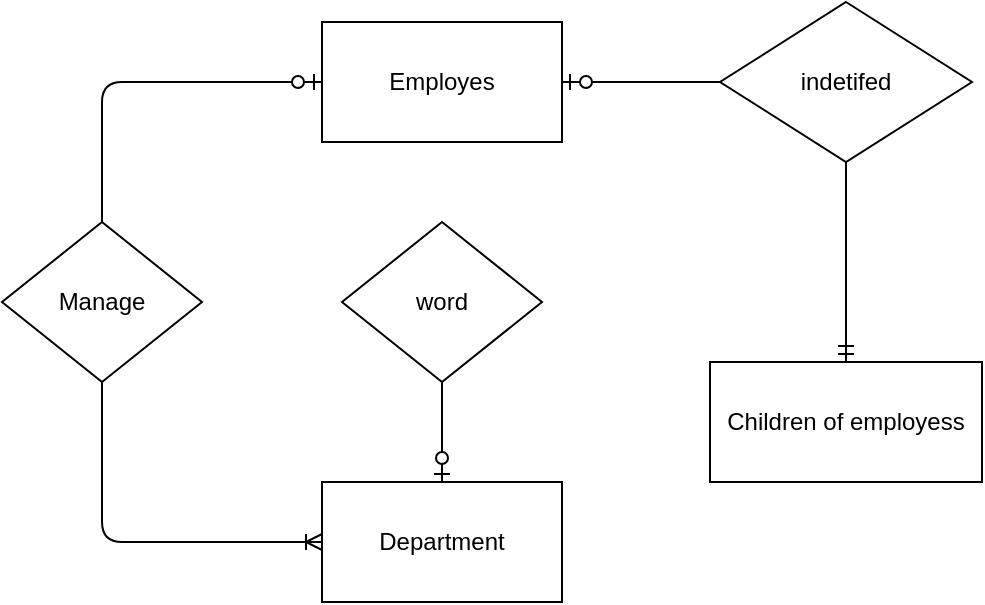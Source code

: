 <mxfile version="13.6.2" type="github">
  <diagram id="UPlQlio4LVPg-1_dmnSI" name="Page-1">
    <mxGraphModel dx="868" dy="450" grid="1" gridSize="10" guides="1" tooltips="1" connect="1" arrows="1" fold="1" page="1" pageScale="1" pageWidth="827" pageHeight="1169" math="0" shadow="0">
      <root>
        <mxCell id="0" />
        <mxCell id="1" parent="0" />
        <mxCell id="NcdYpFQO05-6d9zoSWJj-1" value="Employes" style="rounded=0;whiteSpace=wrap;html=1;" vertex="1" parent="1">
          <mxGeometry x="200" y="70" width="120" height="60" as="geometry" />
        </mxCell>
        <mxCell id="NcdYpFQO05-6d9zoSWJj-2" value="Department" style="rounded=0;whiteSpace=wrap;html=1;" vertex="1" parent="1">
          <mxGeometry x="200" y="300" width="120" height="60" as="geometry" />
        </mxCell>
        <mxCell id="NcdYpFQO05-6d9zoSWJj-3" value="Children of employess" style="rounded=0;whiteSpace=wrap;html=1;" vertex="1" parent="1">
          <mxGeometry x="394" y="240" width="136" height="60" as="geometry" />
        </mxCell>
        <mxCell id="NcdYpFQO05-6d9zoSWJj-4" value="indetifed" style="rhombus;whiteSpace=wrap;html=1;" vertex="1" parent="1">
          <mxGeometry x="399" y="60" width="126" height="80" as="geometry" />
        </mxCell>
        <mxCell id="NcdYpFQO05-6d9zoSWJj-5" value="word" style="rhombus;whiteSpace=wrap;html=1;" vertex="1" parent="1">
          <mxGeometry x="210" y="170" width="100" height="80" as="geometry" />
        </mxCell>
        <mxCell id="NcdYpFQO05-6d9zoSWJj-6" value="Manage" style="rhombus;whiteSpace=wrap;html=1;" vertex="1" parent="1">
          <mxGeometry x="40" y="170" width="100" height="80" as="geometry" />
        </mxCell>
        <mxCell id="NcdYpFQO05-6d9zoSWJj-7" value="" style="fontSize=12;html=1;endArrow=ERzeroToOne;endFill=1;entryX=0.5;entryY=0;entryDx=0;entryDy=0;exitX=0.5;exitY=1;exitDx=0;exitDy=0;" edge="1" parent="1" source="NcdYpFQO05-6d9zoSWJj-5" target="NcdYpFQO05-6d9zoSWJj-2">
          <mxGeometry width="100" height="100" relative="1" as="geometry">
            <mxPoint x="360" y="280" as="sourcePoint" />
            <mxPoint x="460" y="180" as="targetPoint" />
          </mxGeometry>
        </mxCell>
        <mxCell id="NcdYpFQO05-6d9zoSWJj-8" value="" style="edgeStyle=orthogonalEdgeStyle;fontSize=12;html=1;endArrow=ERzeroToOne;endFill=1;exitX=0.5;exitY=0;exitDx=0;exitDy=0;entryX=0;entryY=0.5;entryDx=0;entryDy=0;" edge="1" parent="1" source="NcdYpFQO05-6d9zoSWJj-6" target="NcdYpFQO05-6d9zoSWJj-1">
          <mxGeometry width="100" height="100" relative="1" as="geometry">
            <mxPoint x="360" y="280" as="sourcePoint" />
            <mxPoint x="460" y="180" as="targetPoint" />
          </mxGeometry>
        </mxCell>
        <mxCell id="NcdYpFQO05-6d9zoSWJj-9" value="" style="edgeStyle=orthogonalEdgeStyle;fontSize=12;html=1;endArrow=ERoneToMany;entryX=0;entryY=0.5;entryDx=0;entryDy=0;exitX=0.5;exitY=1;exitDx=0;exitDy=0;" edge="1" parent="1" source="NcdYpFQO05-6d9zoSWJj-6" target="NcdYpFQO05-6d9zoSWJj-2">
          <mxGeometry width="100" height="100" relative="1" as="geometry">
            <mxPoint x="360" y="280" as="sourcePoint" />
            <mxPoint x="460" y="180" as="targetPoint" />
          </mxGeometry>
        </mxCell>
        <mxCell id="NcdYpFQO05-6d9zoSWJj-10" value="" style="fontSize=12;html=1;endArrow=ERmandOne;exitX=0.5;exitY=1;exitDx=0;exitDy=0;" edge="1" parent="1" source="NcdYpFQO05-6d9zoSWJj-4" target="NcdYpFQO05-6d9zoSWJj-3">
          <mxGeometry width="100" height="100" relative="1" as="geometry">
            <mxPoint x="360" y="280" as="sourcePoint" />
            <mxPoint x="460" y="180" as="targetPoint" />
          </mxGeometry>
        </mxCell>
        <mxCell id="NcdYpFQO05-6d9zoSWJj-18" value="" style="fontSize=12;html=1;endArrow=ERzeroToOne;endFill=1;" edge="1" parent="1" source="NcdYpFQO05-6d9zoSWJj-4" target="NcdYpFQO05-6d9zoSWJj-1">
          <mxGeometry width="100" height="100" relative="1" as="geometry">
            <mxPoint x="360" y="280" as="sourcePoint" />
            <mxPoint x="460" y="180" as="targetPoint" />
          </mxGeometry>
        </mxCell>
      </root>
    </mxGraphModel>
  </diagram>
</mxfile>
